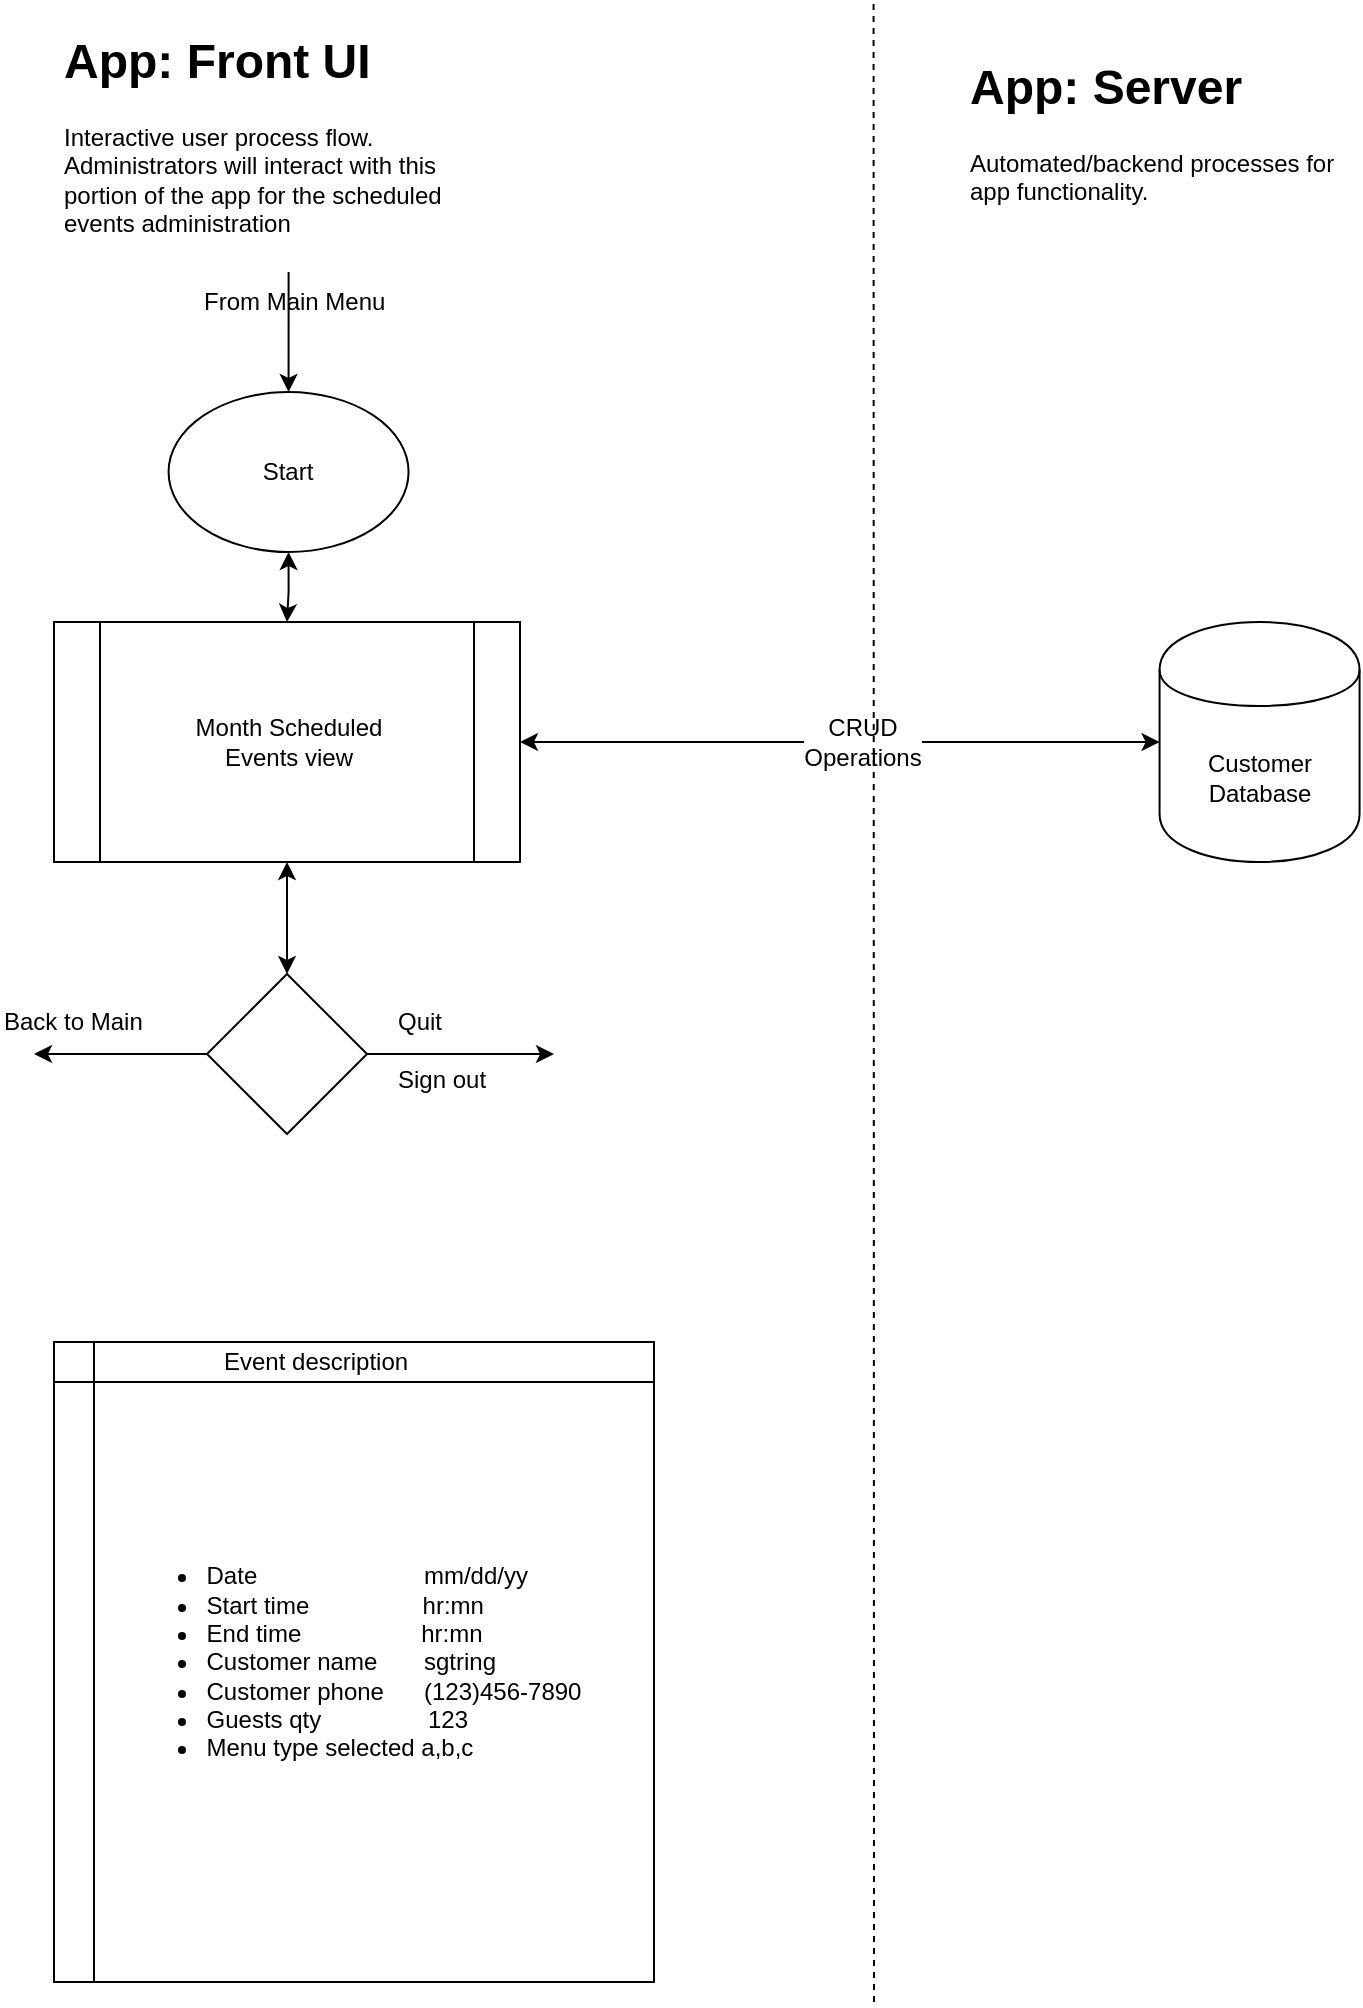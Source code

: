 <mxfile version="10.7.7" type="device"><diagram id="Sa8DCF77nqjJS_frxHTM" name="Page-1"><mxGraphModel dx="1010" dy="2926" grid="1" gridSize="10" guides="1" tooltips="1" connect="1" arrows="1" fold="1" page="1" pageScale="1" pageWidth="827" pageHeight="1169" math="0" shadow="0"><root><mxCell id="0"/><mxCell id="1" parent="0"/><mxCell id="JrQ4SH64JuDclLsHWGA8-1" value="&lt;h1&gt;App: Front UI&lt;br&gt;&lt;/h1&gt;&lt;p&gt;Interactive user process flow. Administrators will interact with this portion of the app for the scheduled events administration&lt;br&gt;&lt;/p&gt;" style="text;html=1;strokeColor=none;fillColor=none;spacing=5;spacingTop=-20;whiteSpace=wrap;overflow=hidden;rounded=0;direction=south;" vertex="1" parent="1"><mxGeometry x="59.786" y="-2230" width="200" height="125" as="geometry"/></mxCell><mxCell id="JrQ4SH64JuDclLsHWGA8-10" value="" style="edgeStyle=orthogonalEdgeStyle;rounded=0;orthogonalLoop=1;jettySize=auto;html=1;startArrow=classic;startFill=1;entryX=0.5;entryY=0;entryDx=0;entryDy=0;" edge="1" parent="1" source="JrQ4SH64JuDclLsHWGA8-4" target="JrQ4SH64JuDclLsHWGA8-6"><mxGeometry relative="1" as="geometry"/></mxCell><mxCell id="JrQ4SH64JuDclLsHWGA8-22" value="" style="edgeStyle=orthogonalEdgeStyle;rounded=0;orthogonalLoop=1;jettySize=auto;html=1;startArrow=classic;startFill=1;endArrow=none;endFill=0;" edge="1" parent="1" source="JrQ4SH64JuDclLsHWGA8-4" target="JrQ4SH64JuDclLsHWGA8-1"><mxGeometry relative="1" as="geometry"><Array as="points"><mxPoint x="177" y="-2090"/><mxPoint x="177" y="-2090"/></Array></mxGeometry></mxCell><mxCell id="JrQ4SH64JuDclLsHWGA8-4" value="Start" style="ellipse;whiteSpace=wrap;html=1;" vertex="1" parent="1"><mxGeometry x="117.286" y="-2045" width="120" height="80" as="geometry"/></mxCell><mxCell id="JrQ4SH64JuDclLsHWGA8-5" value="Customer Database" style="shape=cylinder;whiteSpace=wrap;html=1;boundedLbl=1;backgroundOutline=1;" vertex="1" parent="1"><mxGeometry x="612.786" y="-1930" width="100" height="120" as="geometry"/></mxCell><mxCell id="JrQ4SH64JuDclLsHWGA8-7" style="edgeStyle=orthogonalEdgeStyle;rounded=0;orthogonalLoop=1;jettySize=auto;html=1;entryX=0;entryY=0.5;entryDx=0;entryDy=0;startArrow=classic;startFill=1;" edge="1" parent="1" source="JrQ4SH64JuDclLsHWGA8-6" target="JrQ4SH64JuDclLsHWGA8-5"><mxGeometry relative="1" as="geometry"/></mxCell><mxCell id="JrQ4SH64JuDclLsHWGA8-8" value="CRUD&lt;br&gt;Operations&lt;br&gt;" style="text;html=1;resizable=0;points=[];align=center;verticalAlign=middle;labelBackgroundColor=#ffffff;" vertex="1" connectable="0" parent="JrQ4SH64JuDclLsHWGA8-7"><mxGeometry x="-0.079" y="-3" relative="1" as="geometry"><mxPoint x="23" y="-3" as="offset"/></mxGeometry></mxCell><mxCell id="JrQ4SH64JuDclLsHWGA8-15" style="edgeStyle=orthogonalEdgeStyle;rounded=0;orthogonalLoop=1;jettySize=auto;html=1;startArrow=classic;startFill=1;" edge="1" parent="1" source="JrQ4SH64JuDclLsHWGA8-6" target="JrQ4SH64JuDclLsHWGA8-14"><mxGeometry relative="1" as="geometry"/></mxCell><mxCell id="JrQ4SH64JuDclLsHWGA8-6" value="Month Scheduled&lt;br&gt;Events view&lt;br&gt;" style="shape=process;whiteSpace=wrap;html=1;backgroundOutline=1;" vertex="1" parent="1"><mxGeometry x="60" y="-1930" width="233" height="120" as="geometry"/></mxCell><mxCell id="JrQ4SH64JuDclLsHWGA8-9" value="" style="endArrow=none;dashed=1;html=1;" edge="1" parent="1"><mxGeometry width="50" height="50" relative="1" as="geometry"><mxPoint x="470" y="-1240" as="sourcePoint"/><mxPoint x="469.786" y="-2239.8" as="targetPoint"/></mxGeometry></mxCell><mxCell id="JrQ4SH64JuDclLsHWGA8-11" value="&lt;h1&gt;App: Server&lt;br&gt;&lt;/h1&gt;&lt;p&gt;Automated/backend processes for app functionality.&lt;br&gt;&lt;/p&gt;" style="text;html=1;strokeColor=none;fillColor=none;spacing=5;spacingTop=-20;whiteSpace=wrap;overflow=hidden;rounded=0;direction=south;" vertex="1" parent="1"><mxGeometry x="512.786" y="-2217.5" width="200" height="100" as="geometry"/></mxCell><mxCell id="JrQ4SH64JuDclLsHWGA8-12" value="&lt;div style=&quot;text-align: left&quot;&gt;&lt;ul&gt;&lt;li&gt;Date&amp;nbsp; &amp;nbsp; &amp;nbsp; &amp;nbsp; &amp;nbsp; &amp;nbsp; &amp;nbsp; &amp;nbsp; &amp;nbsp; &amp;nbsp; &amp;nbsp; &amp;nbsp; &amp;nbsp;mm/dd/yy&lt;/li&gt;&lt;li&gt;Start time&amp;nbsp; &amp;nbsp; &amp;nbsp; &amp;nbsp; &amp;nbsp; &amp;nbsp; &amp;nbsp; &amp;nbsp; &amp;nbsp;hr:mn&lt;/li&gt;&lt;li&gt;End time&amp;nbsp; &amp;nbsp; &amp;nbsp; &amp;nbsp; &amp;nbsp; &amp;nbsp; &amp;nbsp; &amp;nbsp; &amp;nbsp; hr:mn&lt;/li&gt;&lt;li&gt;Customer name&amp;nbsp; &amp;nbsp; &amp;nbsp; &amp;nbsp;sgtring&lt;/li&gt;&lt;li&gt;Customer phone&amp;nbsp; &amp;nbsp; &amp;nbsp; (123)456-7890&lt;/li&gt;&lt;li&gt;Guests qty&amp;nbsp; &amp;nbsp; &amp;nbsp; &amp;nbsp; &amp;nbsp; &amp;nbsp; &amp;nbsp; &amp;nbsp; 123&lt;/li&gt;&lt;li&gt;Menu type selected a,b,c&lt;/li&gt;&lt;/ul&gt;&lt;/div&gt;" style="shape=internalStorage;whiteSpace=wrap;html=1;backgroundOutline=1;" vertex="1" parent="1"><mxGeometry x="60" y="-1570" width="300" height="320" as="geometry"/></mxCell><mxCell id="JrQ4SH64JuDclLsHWGA8-13" value="Event description" style="text;html=1;resizable=0;points=[];autosize=1;align=left;verticalAlign=top;spacingTop=-4;" vertex="1" parent="1"><mxGeometry x="143" y="-1570" width="110" height="20" as="geometry"/></mxCell><mxCell id="JrQ4SH64JuDclLsHWGA8-16" style="edgeStyle=orthogonalEdgeStyle;rounded=0;orthogonalLoop=1;jettySize=auto;html=1;startArrow=none;startFill=0;endArrow=classic;endFill=1;" edge="1" parent="1" source="JrQ4SH64JuDclLsHWGA8-14"><mxGeometry relative="1" as="geometry"><mxPoint x="50" y="-1714" as="targetPoint"/></mxGeometry></mxCell><mxCell id="JrQ4SH64JuDclLsHWGA8-20" style="edgeStyle=orthogonalEdgeStyle;rounded=0;orthogonalLoop=1;jettySize=auto;html=1;startArrow=none;startFill=0;endArrow=classic;endFill=1;" edge="1" parent="1" source="JrQ4SH64JuDclLsHWGA8-14"><mxGeometry relative="1" as="geometry"><mxPoint x="310" y="-1714" as="targetPoint"/></mxGeometry></mxCell><mxCell id="JrQ4SH64JuDclLsHWGA8-14" value="" style="rhombus;whiteSpace=wrap;html=1;" vertex="1" parent="1"><mxGeometry x="136.5" y="-1754" width="80" height="80" as="geometry"/></mxCell><mxCell id="JrQ4SH64JuDclLsHWGA8-17" value="Back to Main" style="text;html=1;resizable=0;points=[];autosize=1;align=left;verticalAlign=top;spacingTop=-4;" vertex="1" parent="1"><mxGeometry x="33" y="-1740" width="90" height="20" as="geometry"/></mxCell><mxCell id="JrQ4SH64JuDclLsHWGA8-21" value="Quit&lt;br&gt;&lt;br&gt;Sign out&lt;br&gt;" style="text;html=1;resizable=0;points=[];autosize=1;align=left;verticalAlign=top;spacingTop=-4;" vertex="1" parent="1"><mxGeometry x="230" y="-1740" width="60" height="40" as="geometry"/></mxCell><mxCell id="JrQ4SH64JuDclLsHWGA8-23" value="From Main Menu" style="text;html=1;resizable=0;points=[];autosize=1;align=left;verticalAlign=top;spacingTop=-4;" vertex="1" parent="1"><mxGeometry x="132.5" y="-2100" width="110" height="20" as="geometry"/></mxCell></root></mxGraphModel></diagram></mxfile>